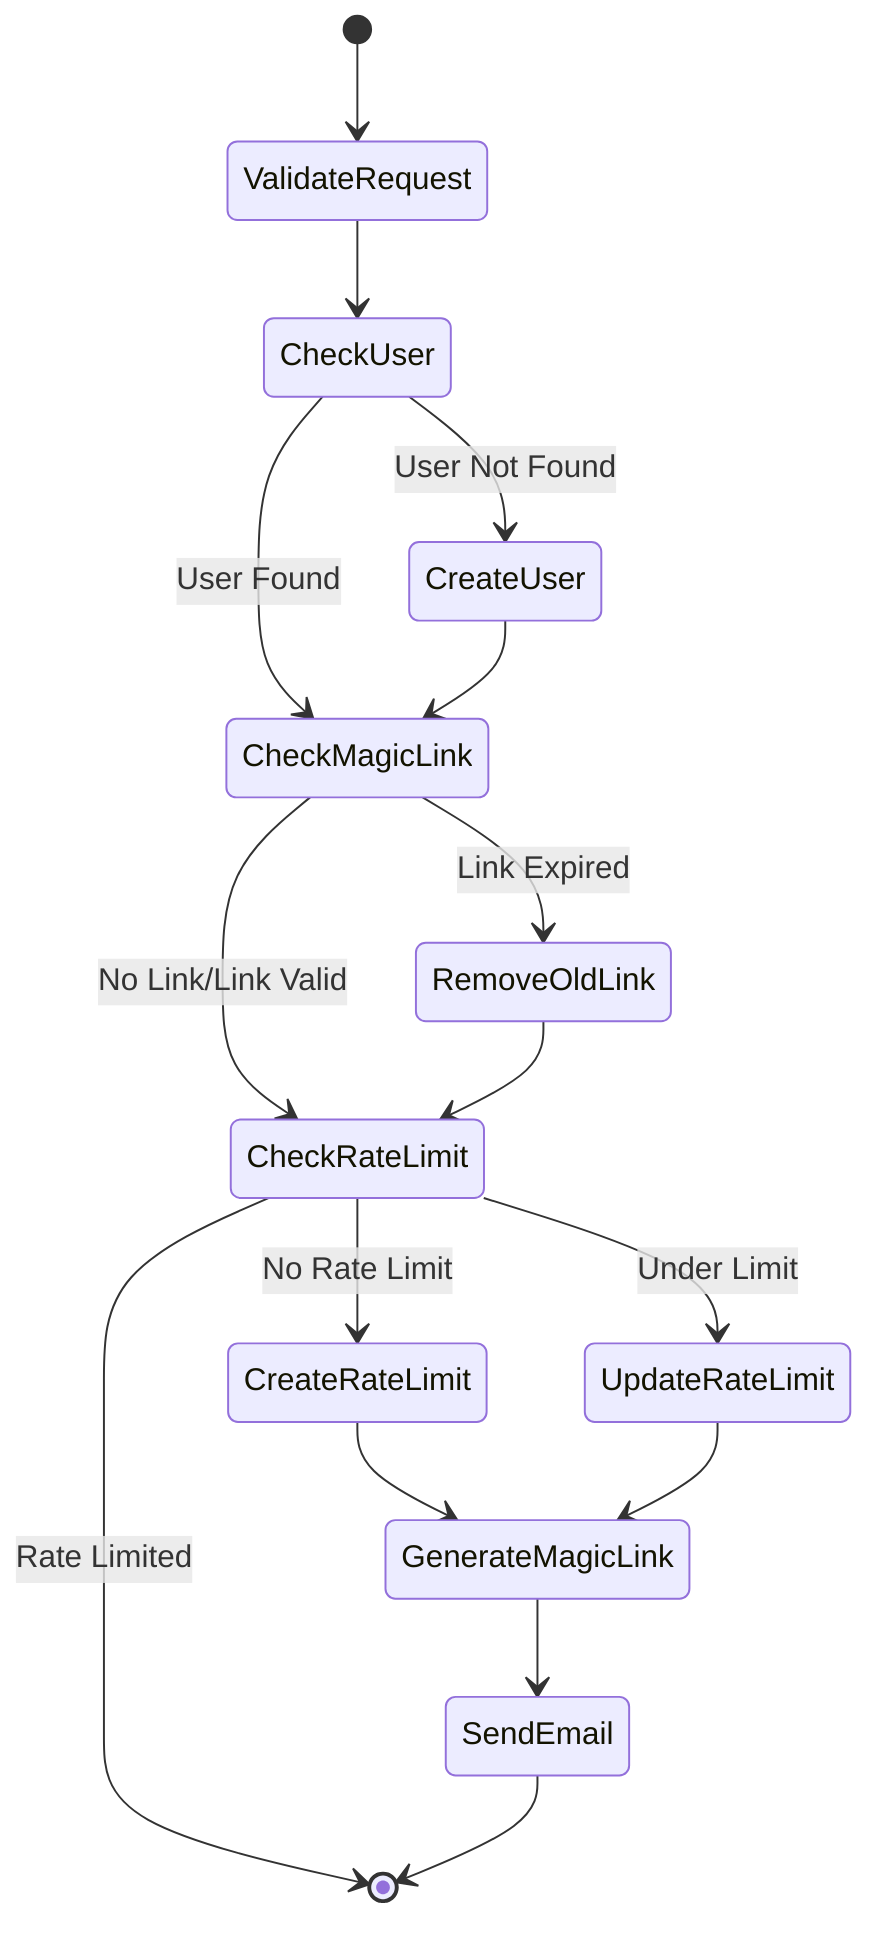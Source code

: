 stateDiagram-v2
    [*] --> ValidateRequest
    ValidateRequest --> CheckUser
    CheckUser --> CreateUser : User Not Found
    CheckUser --> CheckMagicLink : User Found
    CreateUser --> CheckMagicLink
    CheckMagicLink --> RemoveOldLink : Link Expired
    CheckMagicLink --> CheckRateLimit : No Link/Link Valid
    RemoveOldLink --> CheckRateLimit
    CheckRateLimit --> CreateRateLimit : No Rate Limit
    CheckRateLimit --> UpdateRateLimit : Under Limit
    CheckRateLimit --> [*] : Rate Limited
    CreateRateLimit --> GenerateMagicLink
    UpdateRateLimit --> GenerateMagicLink
    GenerateMagicLink --> SendEmail
    SendEmail --> [*]